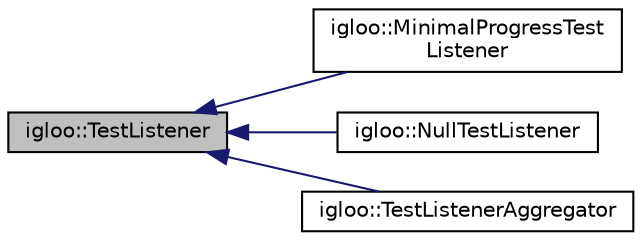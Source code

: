 digraph "igloo::TestListener"
{
 // INTERACTIVE_SVG=YES
  edge [fontname="Helvetica",fontsize="10",labelfontname="Helvetica",labelfontsize="10"];
  node [fontname="Helvetica",fontsize="10",shape=record];
  rankdir="LR";
  Node0 [label="igloo::TestListener",height=0.2,width=0.4,color="black", fillcolor="grey75", style="filled", fontcolor="black"];
  Node0 -> Node1 [dir="back",color="midnightblue",fontsize="10",style="solid",fontname="Helvetica"];
  Node1 [label="igloo::MinimalProgressTest\lListener",height=0.2,width=0.4,color="black", fillcolor="white", style="filled",URL="$classigloo_1_1MinimalProgressTestListener.html"];
  Node0 -> Node2 [dir="back",color="midnightblue",fontsize="10",style="solid",fontname="Helvetica"];
  Node2 [label="igloo::NullTestListener",height=0.2,width=0.4,color="black", fillcolor="white", style="filled",URL="$classigloo_1_1NullTestListener.html"];
  Node0 -> Node3 [dir="back",color="midnightblue",fontsize="10",style="solid",fontname="Helvetica"];
  Node3 [label="igloo::TestListenerAggregator",height=0.2,width=0.4,color="black", fillcolor="white", style="filled",URL="$classigloo_1_1TestListenerAggregator.html"];
}
